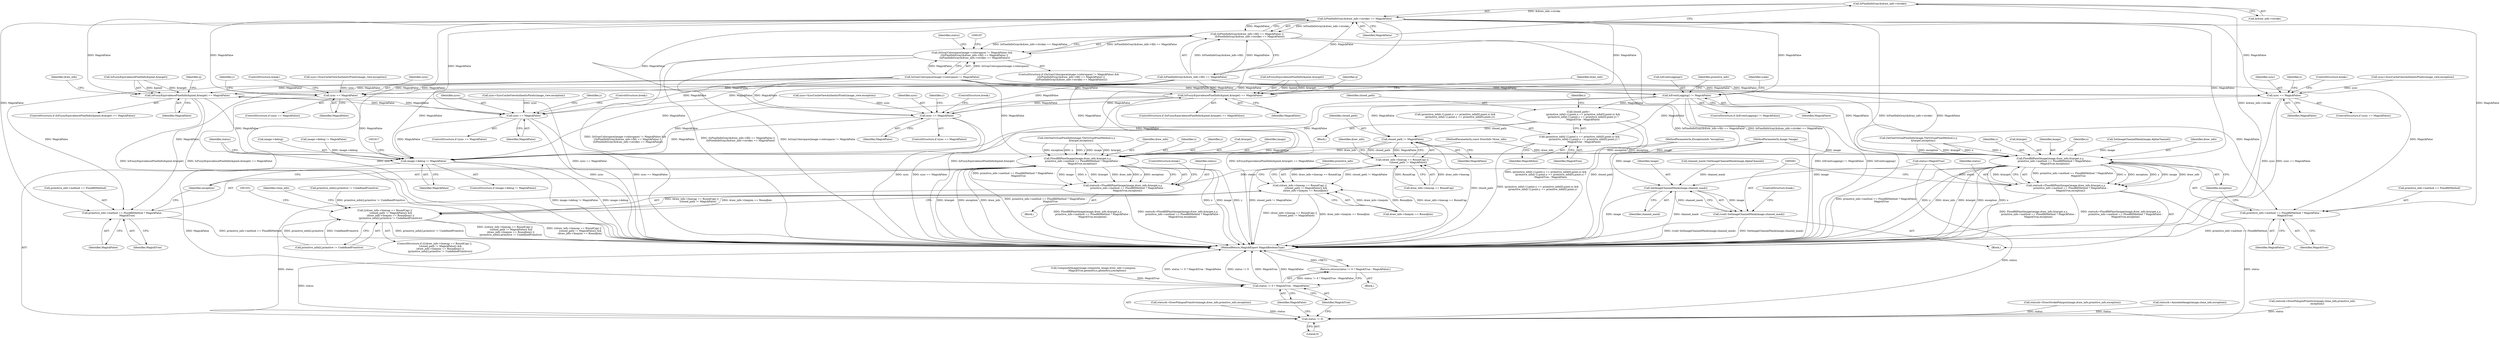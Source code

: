 digraph "0_ImageMagick_726812fa2fa7ce16bcf58f6e115f65427a1c0950_2@pointer" {
"1000180" [label="(Call,IsPixelInfoGray(&draw_info->stroke))"];
"1000179" [label="(Call,IsPixelInfoGray(&draw_info->stroke) == MagickFalse)"];
"1000171" [label="(Call,(IsPixelInfoGray(&draw_info->fill) == MagickFalse) ||\n       (IsPixelInfoGray(&draw_info->stroke) == MagickFalse))"];
"1000164" [label="(Call,(IsGrayColorspace(image->colorspace) != MagickFalse) &&\n      ((IsPixelInfoGray(&draw_info->fill) == MagickFalse) ||\n       (IsPixelInfoGray(&draw_info->stroke) == MagickFalse)))"];
"1000360" [label="(Call,IsFuzzyEquivalencePixelInfo(&pixel,&target) == MagickFalse)"];
"1000397" [label="(Call,sync == MagickFalse)"];
"1001611" [label="(Call,image->debug != MagickFalse)"];
"1001623" [label="(Call,status != 0 ? MagickTrue : MagickFalse)"];
"1001622" [label="(Return,return(status != 0 ? MagickTrue : MagickFalse);)"];
"1000464" [label="(Call,FloodfillPaintImage(image,draw_info,&target,x,y,\n            primitive_info->method == FloodfillMethod ? MagickFalse :\n            MagickTrue,exception))"];
"1000462" [label="(Call,status&=FloodfillPaintImage(image,draw_info,&target,x,y,\n            primitive_info->method == FloodfillMethod ? MagickFalse :\n            MagickTrue,exception))"];
"1001624" [label="(Call,status != 0)"];
"1000482" [label="(Call,SetImageChannelMask(image,channel_mask))"];
"1000480" [label="(Call,(void) SetImageChannelMask(image,channel_mask))"];
"1000471" [label="(Call,primitive_info->method == FloodfillMethod ? MagickFalse :\n            MagickTrue)"];
"1000561" [label="(Call,sync == MagickFalse)"];
"1000684" [label="(Call,IsFuzzyEquivalencePixelInfo(&pixel,&target) == MagickFalse)"];
"1000719" [label="(Call,sync == MagickFalse)"];
"1000780" [label="(Call,FloodfillPaintImage(image,draw_info,&target,x,y,\n            primitive_info->method == FloodfillMethod ? MagickFalse :\n            MagickTrue,exception))"];
"1000778" [label="(Call,status&=FloodfillPaintImage(image,draw_info,&target,x,y,\n            primitive_info->method == FloodfillMethod ? MagickFalse :\n            MagickTrue,exception))"];
"1000787" [label="(Call,primitive_info->method == FloodfillMethod ? MagickFalse :\n            MagickTrue)"];
"1000874" [label="(Call,sync == MagickFalse)"];
"1001339" [label="(Call,IsEventLogging() != MagickFalse)"];
"1001476" [label="(Call,closed_path=\n            (primitive_info[i-1].point.x == primitive_info[0].point.x) &&\n            (primitive_info[i-1].point.y == primitive_info[0].point.y) ?\n            MagickTrue : MagickFalse)"];
"1001534" [label="(Call,closed_path != MagickFalse)"];
"1001528" [label="(Call,(draw_info->linecap == RoundCap) ||\n                (closed_path != MagickFalse))"];
"1001527" [label="(Call,((draw_info->linecap == RoundCap) ||\n                (closed_path != MagickFalse)) &&\n               (draw_info->linejoin == RoundJoin))"];
"1001526" [label="(Call,(((draw_info->linecap == RoundCap) ||\n                (closed_path != MagickFalse)) &&\n               (draw_info->linejoin == RoundJoin)) ||\n               (primitive_info[i].primitive != UndefinedPrimitive))"];
"1001478" [label="(Call,(primitive_info[i-1].point.x == primitive_info[0].point.x) &&\n            (primitive_info[i-1].point.y == primitive_info[0].point.y) ?\n            MagickTrue : MagickFalse)"];
"1000483" [label="(Identifier,image)"];
"1000875" [label="(Identifier,sync)"];
"1000685" [label="(Call,IsFuzzyEquivalencePixelInfo(&pixel,&target))"];
"1000693" [label="(Identifier,q)"];
"1000397" [label="(Call,sync == MagickFalse)"];
"1000172" [label="(Call,IsPixelInfoGray(&draw_info->fill) == MagickFalse)"];
"1000484" [label="(Identifier,channel_mask)"];
"1000181" [label="(Call,&draw_info->stroke)"];
"1000478" [label="(Identifier,MagickTrue)"];
"1001598" [label="(Call,status&=DrawPolygonPrimitive(image,draw_info,primitive_info,exception))"];
"1000781" [label="(Identifier,image)"];
"1000192" [label="(Call,status=MagickTrue)"];
"1001629" [label="(MethodReturn,MagickExport MagickBooleanType)"];
"1001615" [label="(Identifier,MagickFalse)"];
"1000171" [label="(Call,(IsPixelInfoGray(&draw_info->fill) == MagickFalse) ||\n       (IsPixelInfoGray(&draw_info->stroke) == MagickFalse))"];
"1000193" [label="(Identifier,status)"];
"1000470" [label="(Identifier,y)"];
"1000477" [label="(Identifier,MagickFalse)"];
"1000795" [label="(Identifier,exception)"];
"1001539" [label="(Identifier,draw_info)"];
"1000164" [label="(Call,(IsGrayColorspace(image->colorspace) != MagickFalse) &&\n      ((IsPixelInfoGray(&draw_info->fill) == MagickFalse) ||\n       (IsPixelInfoGray(&draw_info->stroke) == MagickFalse)))"];
"1000163" [label="(ControlStructure,if ((IsGrayColorspace(image->colorspace) != MagickFalse) &&\n      ((IsPixelInfoGray(&draw_info->fill) == MagickFalse) ||\n       (IsPixelInfoGray(&draw_info->stroke) == MagickFalse))))"];
"1001525" [label="(ControlStructure,if ((((draw_info->linecap == RoundCap) ||\n                (closed_path != MagickFalse)) &&\n               (draw_info->linejoin == RoundJoin)) ||\n               (primitive_info[i].primitive != UndefinedPrimitive)))"];
"1001611" [label="(Call,image->debug != MagickFalse)"];
"1000726" [label="(Block,)"];
"1000817" [label="(Identifier,y)"];
"1001345" [label="(Identifier,scale)"];
"1001526" [label="(Call,(((draw_info->linecap == RoundCap) ||\n                (closed_path != MagickFalse)) &&\n               (draw_info->linejoin == RoundJoin)) ||\n               (primitive_info[i].primitive != UndefinedPrimitive))"];
"1000319" [label="(Identifier,y)"];
"1000105" [label="(MethodParameterIn,const DrawInfo *draw_info)"];
"1000463" [label="(Identifier,status)"];
"1000561" [label="(Call,sync == MagickFalse)"];
"1000730" [label="(Call,GetOneVirtualPixelInfo(image,TileVirtualPixelMethod,x,y,\n            &target,exception))"];
"1001627" [label="(Identifier,MagickTrue)"];
"1000877" [label="(ControlStructure,break;)"];
"1001624" [label="(Call,status != 0)"];
"1000472" [label="(Call,primitive_info->method == FloodfillMethod)"];
"1000684" [label="(Call,IsFuzzyEquivalencePixelInfo(&pixel,&target) == MagickFalse)"];
"1001612" [label="(Call,image->debug)"];
"1000787" [label="(Call,primitive_info->method == FloodfillMethod ? MagickFalse :\n            MagickTrue)"];
"1000560" [label="(ControlStructure,if (sync == MagickFalse))"];
"1000690" [label="(Identifier,MagickFalse)"];
"1000876" [label="(Identifier,MagickFalse)"];
"1000462" [label="(Call,status&=FloodfillPaintImage(image,draw_info,&target,x,y,\n            primitive_info->method == FloodfillMethod ? MagickFalse :\n            MagickTrue,exception))"];
"1000480" [label="(Call,(void) SetImageChannelMask(image,channel_mask))"];
"1000562" [label="(Identifier,sync)"];
"1001535" [label="(Identifier,closed_path)"];
"1001478" [label="(Call,(primitive_info[i-1].point.x == primitive_info[0].point.x) &&\n            (primitive_info[i-1].point.y == primitive_info[0].point.y) ?\n            MagickTrue : MagickFalse)"];
"1000465" [label="(Identifier,image)"];
"1000698" [label="(Identifier,draw_info)"];
"1001479" [label="(Call,(primitive_info[i-1].point.x == primitive_info[0].point.x) &&\n            (primitive_info[i-1].point.y == primitive_info[0].point.y))"];
"1000185" [label="(Identifier,MagickFalse)"];
"1000502" [label="(Identifier,y)"];
"1000722" [label="(ControlStructure,break;)"];
"1000713" [label="(Call,sync=SyncCacheViewAuthenticPixels(image_view,exception))"];
"1000683" [label="(ControlStructure,if (IsFuzzyEquivalencePixelInfo(&pixel,&target) == MagickFalse))"];
"1000108" [label="(Block,)"];
"1001559" [label="(Identifier,clone_info)"];
"1000400" [label="(ControlStructure,break;)"];
"1000564" [label="(ControlStructure,break;)"];
"1001625" [label="(Identifier,status)"];
"1000482" [label="(Call,SetImageChannelMask(image,channel_mask))"];
"1001626" [label="(Literal,0)"];
"1000360" [label="(Call,IsFuzzyEquivalencePixelInfo(&pixel,&target) == MagickFalse)"];
"1000464" [label="(Call,FloodfillPaintImage(image,draw_info,&target,x,y,\n            primitive_info->method == FloodfillMethod ? MagickFalse :\n            MagickTrue,exception))"];
"1000469" [label="(Identifier,x)"];
"1000479" [label="(Identifier,exception)"];
"1000459" [label="(Call,SetImageChannelMask(image,AlphaChannel))"];
"1000466" [label="(Identifier,draw_info)"];
"1001467" [label="(Call,primitive_info[i].primitive != UndefinedPrimitive)"];
"1001622" [label="(Return,return(status != 0 ? MagickTrue : MagickFalse);)"];
"1000399" [label="(Identifier,MagickFalse)"];
"1001339" [label="(Call,IsEventLogging() != MagickFalse)"];
"1000788" [label="(Call,primitive_info->method == FloodfillMethod)"];
"1000868" [label="(Call,sync=SyncCacheViewAuthenticPixels(image_view,exception))"];
"1000719" [label="(Call,sync == MagickFalse)"];
"1001340" [label="(Call,IsEventLogging())"];
"1000782" [label="(Identifier,draw_info)"];
"1000485" [label="(ControlStructure,break;)"];
"1001590" [label="(Call,status&=DrawStrokePolygon(image,draw_info,primitive_info,exception))"];
"1000409" [label="(Call,GetOneVirtualPixelInfo(image,TileVirtualPixelMethod,x,y,\n            &target,exception))"];
"1000785" [label="(Identifier,x)"];
"1001545" [label="(Identifier,primitive_info)"];
"1001542" [label="(Call,primitive_info[i].primitive != UndefinedPrimitive)"];
"1001338" [label="(ControlStructure,if (IsEventLogging() != MagickFalse))"];
"1000359" [label="(ControlStructure,if (IsFuzzyEquivalencePixelInfo(&pixel,&target) == MagickFalse))"];
"1000107" [label="(MethodParameterIn,ExceptionInfo *exception)"];
"1000721" [label="(Identifier,MagickFalse)"];
"1000786" [label="(Identifier,y)"];
"1000796" [label="(ControlStructure,break;)"];
"1001537" [label="(Call,draw_info->linejoin == RoundJoin)"];
"1001515" [label="(Identifier,MagickFalse)"];
"1001174" [label="(Call,CompositeImage(image,composite_image,draw_info->compose,\n          MagickTrue,geometry.x,geometry.y,exception))"];
"1000104" [label="(MethodParameterIn,Image *image)"];
"1001514" [label="(Identifier,MagickTrue)"];
"1000457" [label="(Call,channel_mask=SetImageChannelMask(image,AlphaChannel))"];
"1000467" [label="(Call,&target)"];
"1001322" [label="(Call,status&=AnnotateImage(image,clone_info,exception))"];
"1001628" [label="(Identifier,MagickFalse)"];
"1000793" [label="(Identifier,MagickFalse)"];
"1000718" [label="(ControlStructure,if (sync == MagickFalse))"];
"1000563" [label="(Identifier,MagickFalse)"];
"1000720" [label="(Identifier,sync)"];
"1000404" [label="(Block,)"];
"1000783" [label="(Call,&target)"];
"1000778" [label="(Call,status&=FloodfillPaintImage(image,draw_info,&target,x,y,\n            primitive_info->method == FloodfillMethod ? MagickFalse :\n            MagickTrue,exception))"];
"1000369" [label="(Identifier,q)"];
"1000179" [label="(Call,IsPixelInfoGray(&draw_info->stroke) == MagickFalse)"];
"1000366" [label="(Identifier,MagickFalse)"];
"1001407" [label="(Call,status&=DrawPolygonPrimitive(image,clone_info,primitive_info,\n             exception))"];
"1001477" [label="(Identifier,closed_path)"];
"1001528" [label="(Call,(draw_info->linecap == RoundCap) ||\n                (closed_path != MagickFalse))"];
"1000555" [label="(Call,sync=SyncCacheViewAuthenticPixels(image_view,exception))"];
"1000794" [label="(Identifier,MagickTrue)"];
"1001461" [label="(Block,)"];
"1001610" [label="(ControlStructure,if (image->debug != MagickFalse))"];
"1000779" [label="(Identifier,status)"];
"1000471" [label="(Call,primitive_info->method == FloodfillMethod ? MagickFalse :\n            MagickTrue)"];
"1000873" [label="(ControlStructure,if (sync == MagickFalse))"];
"1001476" [label="(Call,closed_path=\n            (primitive_info[i-1].point.x == primitive_info[0].point.x) &&\n            (primitive_info[i-1].point.y == primitive_info[0].point.y) ?\n            MagickTrue : MagickFalse)"];
"1000780" [label="(Call,FloodfillPaintImage(image,draw_info,&target,x,y,\n            primitive_info->method == FloodfillMethod ? MagickFalse :\n            MagickTrue,exception))"];
"1000874" [label="(Call,sync == MagickFalse)"];
"1001341" [label="(Identifier,MagickFalse)"];
"1001527" [label="(Call,((draw_info->linecap == RoundCap) ||\n                (closed_path != MagickFalse)) &&\n               (draw_info->linejoin == RoundJoin))"];
"1001517" [label="(Identifier,i)"];
"1000643" [label="(Identifier,y)"];
"1000165" [label="(Call,IsGrayColorspace(image->colorspace) != MagickFalse)"];
"1000398" [label="(Identifier,sync)"];
"1001536" [label="(Identifier,MagickFalse)"];
"1000391" [label="(Call,sync=SyncCacheViewAuthenticPixels(image_view,exception))"];
"1001623" [label="(Call,status != 0 ? MagickTrue : MagickFalse)"];
"1001343" [label="(Identifier,primitive_info)"];
"1001534" [label="(Call,closed_path != MagickFalse)"];
"1001529" [label="(Call,draw_info->linecap == RoundCap)"];
"1000374" [label="(Identifier,draw_info)"];
"1000180" [label="(Call,IsPixelInfoGray(&draw_info->stroke))"];
"1000361" [label="(Call,IsFuzzyEquivalencePixelInfo(&pixel,&target))"];
"1000115" [label="(Call,image->debug != MagickFalse)"];
"1000396" [label="(ControlStructure,if (sync == MagickFalse))"];
"1000180" -> "1000179"  [label="AST: "];
"1000180" -> "1000181"  [label="CFG: "];
"1000181" -> "1000180"  [label="AST: "];
"1000185" -> "1000180"  [label="CFG: "];
"1000180" -> "1001629"  [label="DDG: &draw_info->stroke"];
"1000180" -> "1000179"  [label="DDG: &draw_info->stroke"];
"1000179" -> "1000171"  [label="AST: "];
"1000179" -> "1000185"  [label="CFG: "];
"1000185" -> "1000179"  [label="AST: "];
"1000171" -> "1000179"  [label="CFG: "];
"1000179" -> "1001629"  [label="DDG: IsPixelInfoGray(&draw_info->stroke)"];
"1000179" -> "1000171"  [label="DDG: IsPixelInfoGray(&draw_info->stroke)"];
"1000179" -> "1000171"  [label="DDG: MagickFalse"];
"1000172" -> "1000179"  [label="DDG: MagickFalse"];
"1000179" -> "1000360"  [label="DDG: MagickFalse"];
"1000179" -> "1000397"  [label="DDG: MagickFalse"];
"1000179" -> "1000464"  [label="DDG: MagickFalse"];
"1000179" -> "1000471"  [label="DDG: MagickFalse"];
"1000179" -> "1000561"  [label="DDG: MagickFalse"];
"1000179" -> "1000684"  [label="DDG: MagickFalse"];
"1000179" -> "1000719"  [label="DDG: MagickFalse"];
"1000179" -> "1000780"  [label="DDG: MagickFalse"];
"1000179" -> "1000787"  [label="DDG: MagickFalse"];
"1000179" -> "1000874"  [label="DDG: MagickFalse"];
"1000179" -> "1001339"  [label="DDG: MagickFalse"];
"1000179" -> "1001611"  [label="DDG: MagickFalse"];
"1000171" -> "1000164"  [label="AST: "];
"1000171" -> "1000172"  [label="CFG: "];
"1000172" -> "1000171"  [label="AST: "];
"1000164" -> "1000171"  [label="CFG: "];
"1000171" -> "1001629"  [label="DDG: IsPixelInfoGray(&draw_info->fill) == MagickFalse"];
"1000171" -> "1001629"  [label="DDG: IsPixelInfoGray(&draw_info->stroke) == MagickFalse"];
"1000171" -> "1000164"  [label="DDG: IsPixelInfoGray(&draw_info->fill) == MagickFalse"];
"1000171" -> "1000164"  [label="DDG: IsPixelInfoGray(&draw_info->stroke) == MagickFalse"];
"1000172" -> "1000171"  [label="DDG: IsPixelInfoGray(&draw_info->fill)"];
"1000172" -> "1000171"  [label="DDG: MagickFalse"];
"1000164" -> "1000163"  [label="AST: "];
"1000164" -> "1000165"  [label="CFG: "];
"1000165" -> "1000164"  [label="AST: "];
"1000187" -> "1000164"  [label="CFG: "];
"1000193" -> "1000164"  [label="CFG: "];
"1000164" -> "1001629"  [label="DDG: (IsGrayColorspace(image->colorspace) != MagickFalse) &&\n      ((IsPixelInfoGray(&draw_info->fill) == MagickFalse) ||\n       (IsPixelInfoGray(&draw_info->stroke) == MagickFalse))"];
"1000164" -> "1001629"  [label="DDG: (IsPixelInfoGray(&draw_info->fill) == MagickFalse) ||\n       (IsPixelInfoGray(&draw_info->stroke) == MagickFalse)"];
"1000164" -> "1001629"  [label="DDG: IsGrayColorspace(image->colorspace) != MagickFalse"];
"1000165" -> "1000164"  [label="DDG: IsGrayColorspace(image->colorspace)"];
"1000165" -> "1000164"  [label="DDG: MagickFalse"];
"1000360" -> "1000359"  [label="AST: "];
"1000360" -> "1000366"  [label="CFG: "];
"1000361" -> "1000360"  [label="AST: "];
"1000366" -> "1000360"  [label="AST: "];
"1000369" -> "1000360"  [label="CFG: "];
"1000374" -> "1000360"  [label="CFG: "];
"1000360" -> "1001629"  [label="DDG: IsFuzzyEquivalencePixelInfo(&pixel,&target)"];
"1000360" -> "1001629"  [label="DDG: IsFuzzyEquivalencePixelInfo(&pixel,&target) == MagickFalse"];
"1000361" -> "1000360"  [label="DDG: &pixel"];
"1000361" -> "1000360"  [label="DDG: &target"];
"1000172" -> "1000360"  [label="DDG: MagickFalse"];
"1000165" -> "1000360"  [label="DDG: MagickFalse"];
"1000397" -> "1000360"  [label="DDG: MagickFalse"];
"1000360" -> "1000397"  [label="DDG: MagickFalse"];
"1000360" -> "1001611"  [label="DDG: MagickFalse"];
"1000397" -> "1000396"  [label="AST: "];
"1000397" -> "1000399"  [label="CFG: "];
"1000398" -> "1000397"  [label="AST: "];
"1000399" -> "1000397"  [label="AST: "];
"1000400" -> "1000397"  [label="CFG: "];
"1000319" -> "1000397"  [label="CFG: "];
"1000397" -> "1001629"  [label="DDG: sync == MagickFalse"];
"1000397" -> "1001629"  [label="DDG: sync"];
"1000391" -> "1000397"  [label="DDG: sync"];
"1000172" -> "1000397"  [label="DDG: MagickFalse"];
"1000165" -> "1000397"  [label="DDG: MagickFalse"];
"1000397" -> "1001611"  [label="DDG: MagickFalse"];
"1001611" -> "1001610"  [label="AST: "];
"1001611" -> "1001615"  [label="CFG: "];
"1001612" -> "1001611"  [label="AST: "];
"1001615" -> "1001611"  [label="AST: "];
"1001617" -> "1001611"  [label="CFG: "];
"1001625" -> "1001611"  [label="CFG: "];
"1001611" -> "1001629"  [label="DDG: image->debug"];
"1001611" -> "1001629"  [label="DDG: image->debug != MagickFalse"];
"1000115" -> "1001611"  [label="DDG: image->debug"];
"1000172" -> "1001611"  [label="DDG: MagickFalse"];
"1000561" -> "1001611"  [label="DDG: MagickFalse"];
"1001339" -> "1001611"  [label="DDG: MagickFalse"];
"1001534" -> "1001611"  [label="DDG: MagickFalse"];
"1000719" -> "1001611"  [label="DDG: MagickFalse"];
"1000874" -> "1001611"  [label="DDG: MagickFalse"];
"1000165" -> "1001611"  [label="DDG: MagickFalse"];
"1000684" -> "1001611"  [label="DDG: MagickFalse"];
"1001611" -> "1001623"  [label="DDG: MagickFalse"];
"1001623" -> "1001622"  [label="AST: "];
"1001623" -> "1001627"  [label="CFG: "];
"1001623" -> "1001628"  [label="CFG: "];
"1001624" -> "1001623"  [label="AST: "];
"1001627" -> "1001623"  [label="AST: "];
"1001628" -> "1001623"  [label="AST: "];
"1001622" -> "1001623"  [label="CFG: "];
"1001623" -> "1001629"  [label="DDG: status != 0 ? MagickTrue : MagickFalse"];
"1001623" -> "1001629"  [label="DDG: status != 0"];
"1001623" -> "1001629"  [label="DDG: MagickTrue"];
"1001623" -> "1001629"  [label="DDG: MagickFalse"];
"1001623" -> "1001622"  [label="DDG: status != 0 ? MagickTrue : MagickFalse"];
"1001174" -> "1001623"  [label="DDG: MagickTrue"];
"1001622" -> "1000108"  [label="AST: "];
"1001629" -> "1001622"  [label="CFG: "];
"1001622" -> "1001629"  [label="DDG: <RET>"];
"1000464" -> "1000462"  [label="AST: "];
"1000464" -> "1000479"  [label="CFG: "];
"1000465" -> "1000464"  [label="AST: "];
"1000466" -> "1000464"  [label="AST: "];
"1000467" -> "1000464"  [label="AST: "];
"1000469" -> "1000464"  [label="AST: "];
"1000470" -> "1000464"  [label="AST: "];
"1000471" -> "1000464"  [label="AST: "];
"1000479" -> "1000464"  [label="AST: "];
"1000462" -> "1000464"  [label="CFG: "];
"1000464" -> "1001629"  [label="DDG: &target"];
"1000464" -> "1001629"  [label="DDG: exception"];
"1000464" -> "1001629"  [label="DDG: x"];
"1000464" -> "1001629"  [label="DDG: primitive_info->method == FloodfillMethod ? MagickFalse :\n            MagickTrue"];
"1000464" -> "1001629"  [label="DDG: y"];
"1000464" -> "1001629"  [label="DDG: draw_info"];
"1000464" -> "1000462"  [label="DDG: primitive_info->method == FloodfillMethod ? MagickFalse :\n            MagickTrue"];
"1000464" -> "1000462"  [label="DDG: x"];
"1000464" -> "1000462"  [label="DDG: exception"];
"1000464" -> "1000462"  [label="DDG: y"];
"1000464" -> "1000462"  [label="DDG: image"];
"1000464" -> "1000462"  [label="DDG: draw_info"];
"1000464" -> "1000462"  [label="DDG: &target"];
"1000459" -> "1000464"  [label="DDG: image"];
"1000104" -> "1000464"  [label="DDG: image"];
"1000105" -> "1000464"  [label="DDG: draw_info"];
"1000409" -> "1000464"  [label="DDG: &target"];
"1000409" -> "1000464"  [label="DDG: x"];
"1000409" -> "1000464"  [label="DDG: y"];
"1000409" -> "1000464"  [label="DDG: exception"];
"1000172" -> "1000464"  [label="DDG: MagickFalse"];
"1000165" -> "1000464"  [label="DDG: MagickFalse"];
"1000107" -> "1000464"  [label="DDG: exception"];
"1000464" -> "1000482"  [label="DDG: image"];
"1000462" -> "1000404"  [label="AST: "];
"1000463" -> "1000462"  [label="AST: "];
"1000481" -> "1000462"  [label="CFG: "];
"1000462" -> "1001629"  [label="DDG: FloodfillPaintImage(image,draw_info,&target,x,y,\n            primitive_info->method == FloodfillMethod ? MagickFalse :\n            MagickTrue,exception)"];
"1000462" -> "1001629"  [label="DDG: status&=FloodfillPaintImage(image,draw_info,&target,x,y,\n            primitive_info->method == FloodfillMethod ? MagickFalse :\n            MagickTrue,exception)"];
"1000192" -> "1000462"  [label="DDG: status"];
"1000462" -> "1001624"  [label="DDG: status"];
"1001624" -> "1001626"  [label="CFG: "];
"1001625" -> "1001624"  [label="AST: "];
"1001626" -> "1001624"  [label="AST: "];
"1001627" -> "1001624"  [label="CFG: "];
"1001628" -> "1001624"  [label="CFG: "];
"1001624" -> "1001629"  [label="DDG: status"];
"1001598" -> "1001624"  [label="DDG: status"];
"1001407" -> "1001624"  [label="DDG: status"];
"1000192" -> "1001624"  [label="DDG: status"];
"1001322" -> "1001624"  [label="DDG: status"];
"1000778" -> "1001624"  [label="DDG: status"];
"1001590" -> "1001624"  [label="DDG: status"];
"1000482" -> "1000480"  [label="AST: "];
"1000482" -> "1000484"  [label="CFG: "];
"1000483" -> "1000482"  [label="AST: "];
"1000484" -> "1000482"  [label="AST: "];
"1000480" -> "1000482"  [label="CFG: "];
"1000482" -> "1001629"  [label="DDG: image"];
"1000482" -> "1001629"  [label="DDG: channel_mask"];
"1000482" -> "1000480"  [label="DDG: image"];
"1000482" -> "1000480"  [label="DDG: channel_mask"];
"1000104" -> "1000482"  [label="DDG: image"];
"1000457" -> "1000482"  [label="DDG: channel_mask"];
"1000480" -> "1000404"  [label="AST: "];
"1000481" -> "1000480"  [label="AST: "];
"1000485" -> "1000480"  [label="CFG: "];
"1000480" -> "1001629"  [label="DDG: (void) SetImageChannelMask(image,channel_mask)"];
"1000480" -> "1001629"  [label="DDG: SetImageChannelMask(image,channel_mask)"];
"1000471" -> "1000477"  [label="CFG: "];
"1000471" -> "1000478"  [label="CFG: "];
"1000472" -> "1000471"  [label="AST: "];
"1000477" -> "1000471"  [label="AST: "];
"1000478" -> "1000471"  [label="AST: "];
"1000479" -> "1000471"  [label="CFG: "];
"1000471" -> "1001629"  [label="DDG: primitive_info->method == FloodfillMethod"];
"1000172" -> "1000471"  [label="DDG: MagickFalse"];
"1000165" -> "1000471"  [label="DDG: MagickFalse"];
"1000561" -> "1000560"  [label="AST: "];
"1000561" -> "1000563"  [label="CFG: "];
"1000562" -> "1000561"  [label="AST: "];
"1000563" -> "1000561"  [label="AST: "];
"1000564" -> "1000561"  [label="CFG: "];
"1000502" -> "1000561"  [label="CFG: "];
"1000561" -> "1001629"  [label="DDG: sync"];
"1000561" -> "1001629"  [label="DDG: sync == MagickFalse"];
"1000555" -> "1000561"  [label="DDG: sync"];
"1000172" -> "1000561"  [label="DDG: MagickFalse"];
"1000165" -> "1000561"  [label="DDG: MagickFalse"];
"1000684" -> "1000683"  [label="AST: "];
"1000684" -> "1000690"  [label="CFG: "];
"1000685" -> "1000684"  [label="AST: "];
"1000690" -> "1000684"  [label="AST: "];
"1000693" -> "1000684"  [label="CFG: "];
"1000698" -> "1000684"  [label="CFG: "];
"1000684" -> "1001629"  [label="DDG: IsFuzzyEquivalencePixelInfo(&pixel,&target) == MagickFalse"];
"1000684" -> "1001629"  [label="DDG: IsFuzzyEquivalencePixelInfo(&pixel,&target)"];
"1000685" -> "1000684"  [label="DDG: &pixel"];
"1000685" -> "1000684"  [label="DDG: &target"];
"1000172" -> "1000684"  [label="DDG: MagickFalse"];
"1000719" -> "1000684"  [label="DDG: MagickFalse"];
"1000165" -> "1000684"  [label="DDG: MagickFalse"];
"1000684" -> "1000719"  [label="DDG: MagickFalse"];
"1000719" -> "1000718"  [label="AST: "];
"1000719" -> "1000721"  [label="CFG: "];
"1000720" -> "1000719"  [label="AST: "];
"1000721" -> "1000719"  [label="AST: "];
"1000722" -> "1000719"  [label="CFG: "];
"1000643" -> "1000719"  [label="CFG: "];
"1000719" -> "1001629"  [label="DDG: sync"];
"1000719" -> "1001629"  [label="DDG: sync == MagickFalse"];
"1000713" -> "1000719"  [label="DDG: sync"];
"1000172" -> "1000719"  [label="DDG: MagickFalse"];
"1000165" -> "1000719"  [label="DDG: MagickFalse"];
"1000780" -> "1000778"  [label="AST: "];
"1000780" -> "1000795"  [label="CFG: "];
"1000781" -> "1000780"  [label="AST: "];
"1000782" -> "1000780"  [label="AST: "];
"1000783" -> "1000780"  [label="AST: "];
"1000785" -> "1000780"  [label="AST: "];
"1000786" -> "1000780"  [label="AST: "];
"1000787" -> "1000780"  [label="AST: "];
"1000795" -> "1000780"  [label="AST: "];
"1000778" -> "1000780"  [label="CFG: "];
"1000780" -> "1001629"  [label="DDG: x"];
"1000780" -> "1001629"  [label="DDG: image"];
"1000780" -> "1001629"  [label="DDG: &target"];
"1000780" -> "1001629"  [label="DDG: exception"];
"1000780" -> "1001629"  [label="DDG: draw_info"];
"1000780" -> "1001629"  [label="DDG: y"];
"1000780" -> "1001629"  [label="DDG: primitive_info->method == FloodfillMethod ? MagickFalse :\n            MagickTrue"];
"1000780" -> "1000778"  [label="DDG: primitive_info->method == FloodfillMethod ? MagickFalse :\n            MagickTrue"];
"1000780" -> "1000778"  [label="DDG: image"];
"1000780" -> "1000778"  [label="DDG: x"];
"1000780" -> "1000778"  [label="DDG: &target"];
"1000780" -> "1000778"  [label="DDG: draw_info"];
"1000780" -> "1000778"  [label="DDG: y"];
"1000780" -> "1000778"  [label="DDG: exception"];
"1000730" -> "1000780"  [label="DDG: image"];
"1000730" -> "1000780"  [label="DDG: &target"];
"1000730" -> "1000780"  [label="DDG: x"];
"1000730" -> "1000780"  [label="DDG: y"];
"1000730" -> "1000780"  [label="DDG: exception"];
"1000104" -> "1000780"  [label="DDG: image"];
"1000105" -> "1000780"  [label="DDG: draw_info"];
"1000172" -> "1000780"  [label="DDG: MagickFalse"];
"1000165" -> "1000780"  [label="DDG: MagickFalse"];
"1000107" -> "1000780"  [label="DDG: exception"];
"1000778" -> "1000726"  [label="AST: "];
"1000779" -> "1000778"  [label="AST: "];
"1000796" -> "1000778"  [label="CFG: "];
"1000778" -> "1001629"  [label="DDG: FloodfillPaintImage(image,draw_info,&target,x,y,\n            primitive_info->method == FloodfillMethod ? MagickFalse :\n            MagickTrue,exception)"];
"1000778" -> "1001629"  [label="DDG: status&=FloodfillPaintImage(image,draw_info,&target,x,y,\n            primitive_info->method == FloodfillMethod ? MagickFalse :\n            MagickTrue,exception)"];
"1000192" -> "1000778"  [label="DDG: status"];
"1000787" -> "1000793"  [label="CFG: "];
"1000787" -> "1000794"  [label="CFG: "];
"1000788" -> "1000787"  [label="AST: "];
"1000793" -> "1000787"  [label="AST: "];
"1000794" -> "1000787"  [label="AST: "];
"1000795" -> "1000787"  [label="CFG: "];
"1000787" -> "1001629"  [label="DDG: primitive_info->method == FloodfillMethod"];
"1000172" -> "1000787"  [label="DDG: MagickFalse"];
"1000165" -> "1000787"  [label="DDG: MagickFalse"];
"1000874" -> "1000873"  [label="AST: "];
"1000874" -> "1000876"  [label="CFG: "];
"1000875" -> "1000874"  [label="AST: "];
"1000876" -> "1000874"  [label="AST: "];
"1000877" -> "1000874"  [label="CFG: "];
"1000817" -> "1000874"  [label="CFG: "];
"1000874" -> "1001629"  [label="DDG: sync == MagickFalse"];
"1000874" -> "1001629"  [label="DDG: sync"];
"1000868" -> "1000874"  [label="DDG: sync"];
"1000172" -> "1000874"  [label="DDG: MagickFalse"];
"1000165" -> "1000874"  [label="DDG: MagickFalse"];
"1001339" -> "1001338"  [label="AST: "];
"1001339" -> "1001341"  [label="CFG: "];
"1001340" -> "1001339"  [label="AST: "];
"1001341" -> "1001339"  [label="AST: "];
"1001343" -> "1001339"  [label="CFG: "];
"1001345" -> "1001339"  [label="CFG: "];
"1001339" -> "1001629"  [label="DDG: IsEventLogging() != MagickFalse"];
"1001339" -> "1001629"  [label="DDG: IsEventLogging()"];
"1000172" -> "1001339"  [label="DDG: MagickFalse"];
"1000165" -> "1001339"  [label="DDG: MagickFalse"];
"1001339" -> "1001476"  [label="DDG: MagickFalse"];
"1001339" -> "1001478"  [label="DDG: MagickFalse"];
"1001339" -> "1001534"  [label="DDG: MagickFalse"];
"1001476" -> "1001461"  [label="AST: "];
"1001476" -> "1001478"  [label="CFG: "];
"1001477" -> "1001476"  [label="AST: "];
"1001478" -> "1001476"  [label="AST: "];
"1001517" -> "1001476"  [label="CFG: "];
"1001476" -> "1001629"  [label="DDG: closed_path"];
"1001476" -> "1001629"  [label="DDG: (primitive_info[i-1].point.x == primitive_info[0].point.x) &&\n            (primitive_info[i-1].point.y == primitive_info[0].point.y) ?\n            MagickTrue : MagickFalse"];
"1001476" -> "1001534"  [label="DDG: closed_path"];
"1001534" -> "1001528"  [label="AST: "];
"1001534" -> "1001536"  [label="CFG: "];
"1001535" -> "1001534"  [label="AST: "];
"1001536" -> "1001534"  [label="AST: "];
"1001528" -> "1001534"  [label="CFG: "];
"1001534" -> "1001629"  [label="DDG: closed_path"];
"1001534" -> "1001528"  [label="DDG: closed_path"];
"1001534" -> "1001528"  [label="DDG: MagickFalse"];
"1001528" -> "1001527"  [label="AST: "];
"1001528" -> "1001529"  [label="CFG: "];
"1001529" -> "1001528"  [label="AST: "];
"1001539" -> "1001528"  [label="CFG: "];
"1001527" -> "1001528"  [label="CFG: "];
"1001528" -> "1001629"  [label="DDG: draw_info->linecap == RoundCap"];
"1001528" -> "1001629"  [label="DDG: closed_path != MagickFalse"];
"1001528" -> "1001527"  [label="DDG: draw_info->linecap == RoundCap"];
"1001528" -> "1001527"  [label="DDG: closed_path != MagickFalse"];
"1001529" -> "1001528"  [label="DDG: draw_info->linecap"];
"1001529" -> "1001528"  [label="DDG: RoundCap"];
"1001527" -> "1001526"  [label="AST: "];
"1001527" -> "1001537"  [label="CFG: "];
"1001537" -> "1001527"  [label="AST: "];
"1001545" -> "1001527"  [label="CFG: "];
"1001526" -> "1001527"  [label="CFG: "];
"1001527" -> "1001629"  [label="DDG: (draw_info->linecap == RoundCap) ||\n                (closed_path != MagickFalse)"];
"1001527" -> "1001629"  [label="DDG: draw_info->linejoin == RoundJoin"];
"1001527" -> "1001526"  [label="DDG: (draw_info->linecap == RoundCap) ||\n                (closed_path != MagickFalse)"];
"1001527" -> "1001526"  [label="DDG: draw_info->linejoin == RoundJoin"];
"1001537" -> "1001527"  [label="DDG: draw_info->linejoin"];
"1001537" -> "1001527"  [label="DDG: RoundJoin"];
"1001526" -> "1001525"  [label="AST: "];
"1001526" -> "1001542"  [label="CFG: "];
"1001542" -> "1001526"  [label="AST: "];
"1001551" -> "1001526"  [label="CFG: "];
"1001559" -> "1001526"  [label="CFG: "];
"1001526" -> "1001629"  [label="DDG: primitive_info[i].primitive != UndefinedPrimitive"];
"1001526" -> "1001629"  [label="DDG: (((draw_info->linecap == RoundCap) ||\n                (closed_path != MagickFalse)) &&\n               (draw_info->linejoin == RoundJoin)) ||\n               (primitive_info[i].primitive != UndefinedPrimitive)"];
"1001526" -> "1001629"  [label="DDG: ((draw_info->linecap == RoundCap) ||\n                (closed_path != MagickFalse)) &&\n               (draw_info->linejoin == RoundJoin)"];
"1001467" -> "1001526"  [label="DDG: primitive_info[i].primitive != UndefinedPrimitive"];
"1001542" -> "1001526"  [label="DDG: primitive_info[i].primitive"];
"1001542" -> "1001526"  [label="DDG: UndefinedPrimitive"];
"1001478" -> "1001514"  [label="CFG: "];
"1001478" -> "1001515"  [label="CFG: "];
"1001479" -> "1001478"  [label="AST: "];
"1001514" -> "1001478"  [label="AST: "];
"1001515" -> "1001478"  [label="AST: "];
"1001478" -> "1001629"  [label="DDG: (primitive_info[i-1].point.x == primitive_info[0].point.x) &&\n            (primitive_info[i-1].point.y == primitive_info[0].point.y)"];
}
